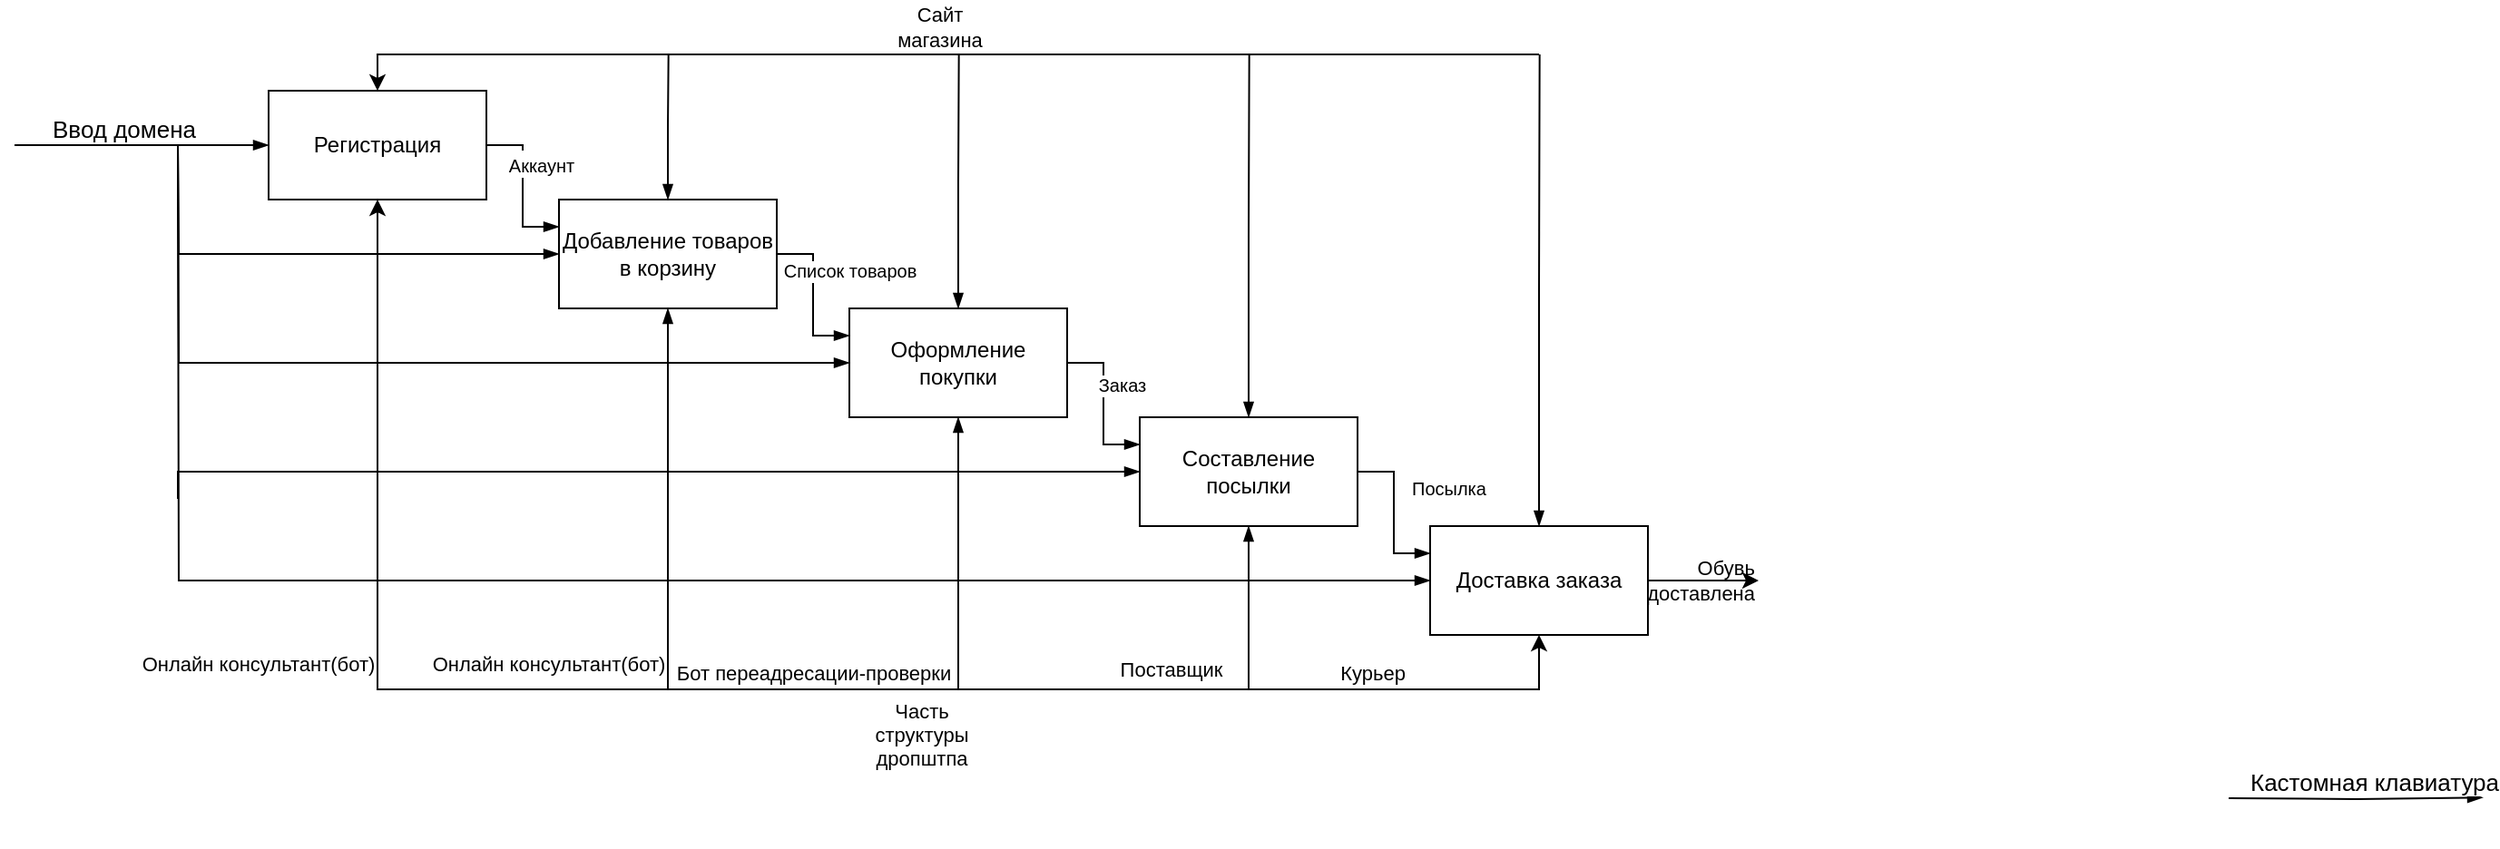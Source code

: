 <mxfile version="20.7.4" type="device"><diagram id="Lqi_z62aEBE6DryJk1SD" name="Страница 1"><mxGraphModel dx="1000" dy="498" grid="1" gridSize="10" guides="1" tooltips="1" connect="1" arrows="1" fold="1" page="1" pageScale="1" pageWidth="827" pageHeight="1169" math="0" shadow="0"><root><mxCell id="0"/><mxCell id="1" parent="0"/><mxCell id="ZWzV4gFd0jP7HCjdoYAS-1" style="edgeStyle=orthogonalEdgeStyle;rounded=0;orthogonalLoop=1;jettySize=auto;html=1;exitX=0;exitY=0.5;exitDx=0;exitDy=0;startArrow=blockThin;startFill=1;endArrow=none;endFill=0;" edge="1" parent="1" source="ZWzV4gFd0jP7HCjdoYAS-5"><mxGeometry relative="1" as="geometry"><mxPoint x="220" y="500" as="targetPoint"/></mxGeometry></mxCell><mxCell id="ZWzV4gFd0jP7HCjdoYAS-2" value="&lt;font style=&quot;font-size: 13px;&quot;&gt;Ввод домена&lt;/font&gt;" style="edgeLabel;html=1;align=center;verticalAlign=middle;resizable=0;points=[];" vertex="1" connectable="0" parent="ZWzV4gFd0jP7HCjdoYAS-1"><mxGeometry x="0.3" y="3" relative="1" as="geometry"><mxPoint x="11" y="-13" as="offset"/></mxGeometry></mxCell><mxCell id="ZWzV4gFd0jP7HCjdoYAS-3" style="edgeStyle=orthogonalEdgeStyle;rounded=0;orthogonalLoop=1;jettySize=auto;html=1;exitX=1;exitY=0.5;exitDx=0;exitDy=0;entryX=0;entryY=0.25;entryDx=0;entryDy=0;fontSize=13;startArrow=none;startFill=0;endArrow=blockThin;endFill=1;" edge="1" parent="1" source="ZWzV4gFd0jP7HCjdoYAS-5" target="ZWzV4gFd0jP7HCjdoYAS-11"><mxGeometry relative="1" as="geometry"/></mxCell><mxCell id="ZWzV4gFd0jP7HCjdoYAS-4" value="&lt;font style=&quot;font-size: 10px;&quot;&gt;Аккаунт&lt;/font&gt;" style="edgeLabel;html=1;align=center;verticalAlign=middle;resizable=0;points=[];fontSize=13;" vertex="1" connectable="0" parent="ZWzV4gFd0jP7HCjdoYAS-3"><mxGeometry x="0.088" y="1" relative="1" as="geometry"><mxPoint x="9" y="-16" as="offset"/></mxGeometry></mxCell><mxCell id="ZWzV4gFd0jP7HCjdoYAS-5" value="Регистрация" style="rounded=0;whiteSpace=wrap;html=1;" vertex="1" parent="1"><mxGeometry x="360" y="470" width="120" height="60" as="geometry"/></mxCell><mxCell id="ZWzV4gFd0jP7HCjdoYAS-6" style="edgeStyle=orthogonalEdgeStyle;rounded=0;orthogonalLoop=1;jettySize=auto;html=1;exitX=1;exitY=0.5;exitDx=0;exitDy=0;entryX=0;entryY=0.25;entryDx=0;entryDy=0;fontSize=10;startArrow=none;startFill=0;endArrow=blockThin;endFill=1;" edge="1" parent="1" source="ZWzV4gFd0jP7HCjdoYAS-11" target="ZWzV4gFd0jP7HCjdoYAS-18"><mxGeometry relative="1" as="geometry"/></mxCell><mxCell id="ZWzV4gFd0jP7HCjdoYAS-7" value="Список товаров" style="edgeLabel;html=1;align=center;verticalAlign=middle;resizable=0;points=[];fontSize=10;" vertex="1" connectable="0" parent="ZWzV4gFd0jP7HCjdoYAS-6"><mxGeometry x="-0.333" relative="1" as="geometry"><mxPoint x="20" as="offset"/></mxGeometry></mxCell><mxCell id="ZWzV4gFd0jP7HCjdoYAS-8" style="edgeStyle=orthogonalEdgeStyle;rounded=0;orthogonalLoop=1;jettySize=auto;html=1;exitX=0.5;exitY=0;exitDx=0;exitDy=0;fontSize=10;startArrow=blockThin;startFill=1;endArrow=none;endFill=0;" edge="1" parent="1" source="ZWzV4gFd0jP7HCjdoYAS-11"><mxGeometry relative="1" as="geometry"><mxPoint x="580.333" y="450" as="targetPoint"/></mxGeometry></mxCell><mxCell id="ZWzV4gFd0jP7HCjdoYAS-9" style="edgeStyle=orthogonalEdgeStyle;rounded=0;orthogonalLoop=1;jettySize=auto;html=1;exitX=0;exitY=0.5;exitDx=0;exitDy=0;fontSize=10;startArrow=blockThin;startFill=1;endArrow=none;endFill=0;" edge="1" parent="1" source="ZWzV4gFd0jP7HCjdoYAS-11"><mxGeometry relative="1" as="geometry"><mxPoint x="310" y="500" as="targetPoint"/></mxGeometry></mxCell><mxCell id="ZWzV4gFd0jP7HCjdoYAS-10" style="edgeStyle=orthogonalEdgeStyle;rounded=0;orthogonalLoop=1;jettySize=auto;html=1;exitX=0.5;exitY=1;exitDx=0;exitDy=0;fontSize=10;startArrow=blockThin;startFill=1;endArrow=none;endFill=0;" edge="1" parent="1" source="ZWzV4gFd0jP7HCjdoYAS-11"><mxGeometry relative="1" as="geometry"><mxPoint x="580" y="800" as="targetPoint"/></mxGeometry></mxCell><mxCell id="ZWzV4gFd0jP7HCjdoYAS-11" value="Добавление товаров в корзину" style="rounded=0;whiteSpace=wrap;html=1;" vertex="1" parent="1"><mxGeometry x="520" y="530" width="120" height="60" as="geometry"/></mxCell><mxCell id="ZWzV4gFd0jP7HCjdoYAS-12" style="edgeStyle=orthogonalEdgeStyle;rounded=0;orthogonalLoop=1;jettySize=auto;html=1;exitX=1;exitY=0.5;exitDx=0;exitDy=0;entryX=0;entryY=0.25;entryDx=0;entryDy=0;fontSize=10;startArrow=none;startFill=0;endArrow=blockThin;endFill=1;" edge="1" parent="1" source="ZWzV4gFd0jP7HCjdoYAS-18" target="ZWzV4gFd0jP7HCjdoYAS-23"><mxGeometry relative="1" as="geometry"/></mxCell><mxCell id="ZWzV4gFd0jP7HCjdoYAS-13" value="Заказ" style="edgeLabel;html=1;align=center;verticalAlign=middle;resizable=0;points=[];fontSize=10;" vertex="1" connectable="0" parent="ZWzV4gFd0jP7HCjdoYAS-12"><mxGeometry x="-0.243" y="1" relative="1" as="geometry"><mxPoint x="9" as="offset"/></mxGeometry></mxCell><mxCell id="ZWzV4gFd0jP7HCjdoYAS-14" style="edgeStyle=orthogonalEdgeStyle;rounded=0;orthogonalLoop=1;jettySize=auto;html=1;exitX=0.5;exitY=0;exitDx=0;exitDy=0;fontSize=10;startArrow=blockThin;startFill=1;endArrow=none;endFill=0;" edge="1" parent="1" source="ZWzV4gFd0jP7HCjdoYAS-18"><mxGeometry relative="1" as="geometry"><mxPoint x="740.333" y="450" as="targetPoint"/></mxGeometry></mxCell><mxCell id="ZWzV4gFd0jP7HCjdoYAS-15" style="edgeStyle=orthogonalEdgeStyle;rounded=0;orthogonalLoop=1;jettySize=auto;html=1;exitX=0;exitY=0.5;exitDx=0;exitDy=0;fontSize=10;startArrow=blockThin;startFill=1;endArrow=none;endFill=0;" edge="1" parent="1" source="ZWzV4gFd0jP7HCjdoYAS-18"><mxGeometry relative="1" as="geometry"><mxPoint x="310" y="500" as="targetPoint"/></mxGeometry></mxCell><mxCell id="ZWzV4gFd0jP7HCjdoYAS-16" style="edgeStyle=orthogonalEdgeStyle;rounded=0;orthogonalLoop=1;jettySize=auto;html=1;exitX=0.5;exitY=1;exitDx=0;exitDy=0;fontSize=10;startArrow=blockThin;startFill=1;endArrow=none;endFill=0;" edge="1" parent="1" source="ZWzV4gFd0jP7HCjdoYAS-18"><mxGeometry relative="1" as="geometry"><mxPoint x="740" y="800" as="targetPoint"/></mxGeometry></mxCell><mxCell id="ZWzV4gFd0jP7HCjdoYAS-17" value="Бот переадресации-проверки" style="edgeLabel;html=1;align=center;verticalAlign=middle;resizable=0;points=[];fontSize=11;" vertex="1" connectable="0" parent="ZWzV4gFd0jP7HCjdoYAS-16"><mxGeometry x="0.797" y="1" relative="1" as="geometry"><mxPoint x="-81" y="6" as="offset"/></mxGeometry></mxCell><mxCell id="ZWzV4gFd0jP7HCjdoYAS-18" value="Оформление покупки" style="rounded=0;whiteSpace=wrap;html=1;" vertex="1" parent="1"><mxGeometry x="680" y="590" width="120" height="60" as="geometry"/></mxCell><mxCell id="ZWzV4gFd0jP7HCjdoYAS-19" style="edgeStyle=orthogonalEdgeStyle;rounded=0;orthogonalLoop=1;jettySize=auto;html=1;exitX=1;exitY=0.5;exitDx=0;exitDy=0;entryX=0;entryY=0.25;entryDx=0;entryDy=0;fontSize=10;startArrow=none;startFill=0;endArrow=blockThin;endFill=1;" edge="1" parent="1" source="ZWzV4gFd0jP7HCjdoYAS-23" target="ZWzV4gFd0jP7HCjdoYAS-30"><mxGeometry relative="1" as="geometry"/></mxCell><mxCell id="ZWzV4gFd0jP7HCjdoYAS-20" value="Посылка" style="edgeLabel;html=1;align=center;verticalAlign=middle;resizable=0;points=[];fontSize=10;" vertex="1" connectable="0" parent="ZWzV4gFd0jP7HCjdoYAS-19"><mxGeometry x="-0.322" y="1" relative="1" as="geometry"><mxPoint x="29" as="offset"/></mxGeometry></mxCell><mxCell id="ZWzV4gFd0jP7HCjdoYAS-21" style="edgeStyle=orthogonalEdgeStyle;rounded=0;orthogonalLoop=1;jettySize=auto;html=1;exitX=0.5;exitY=0;exitDx=0;exitDy=0;fontSize=10;startArrow=blockThin;startFill=1;endArrow=none;endFill=0;" edge="1" parent="1" source="ZWzV4gFd0jP7HCjdoYAS-23"><mxGeometry relative="1" as="geometry"><mxPoint x="900.333" y="450" as="targetPoint"/></mxGeometry></mxCell><mxCell id="ZWzV4gFd0jP7HCjdoYAS-22" style="edgeStyle=orthogonalEdgeStyle;rounded=0;orthogonalLoop=1;jettySize=auto;html=1;exitX=0.5;exitY=1;exitDx=0;exitDy=0;fontSize=10;startArrow=blockThin;startFill=1;endArrow=none;endFill=0;" edge="1" parent="1" source="ZWzV4gFd0jP7HCjdoYAS-23"><mxGeometry relative="1" as="geometry"><mxPoint x="900" y="800" as="targetPoint"/></mxGeometry></mxCell><mxCell id="ZWzV4gFd0jP7HCjdoYAS-23" value="Составление посылки" style="rounded=0;whiteSpace=wrap;html=1;" vertex="1" parent="1"><mxGeometry x="840" y="650" width="120" height="60" as="geometry"/></mxCell><mxCell id="ZWzV4gFd0jP7HCjdoYAS-27" style="edgeStyle=orthogonalEdgeStyle;rounded=0;orthogonalLoop=1;jettySize=auto;html=1;exitX=0.5;exitY=0;exitDx=0;exitDy=0;fontSize=10;startArrow=blockThin;startFill=1;endArrow=none;endFill=0;" edge="1" parent="1" source="ZWzV4gFd0jP7HCjdoYAS-30"><mxGeometry relative="1" as="geometry"><mxPoint x="1060.333" y="450" as="targetPoint"/></mxGeometry></mxCell><mxCell id="ZWzV4gFd0jP7HCjdoYAS-28" style="edgeStyle=orthogonalEdgeStyle;rounded=0;orthogonalLoop=1;jettySize=auto;html=1;exitX=0;exitY=0.5;exitDx=0;exitDy=0;fontSize=10;startArrow=blockThin;startFill=1;endArrow=none;endFill=0;" edge="1" parent="1" source="ZWzV4gFd0jP7HCjdoYAS-30"><mxGeometry relative="1" as="geometry"><mxPoint x="310" y="500" as="targetPoint"/></mxGeometry></mxCell><mxCell id="ZWzV4gFd0jP7HCjdoYAS-55" style="edgeStyle=orthogonalEdgeStyle;rounded=0;orthogonalLoop=1;jettySize=auto;html=1;fontSize=11;" edge="1" parent="1" source="ZWzV4gFd0jP7HCjdoYAS-30" target="ZWzV4gFd0jP7HCjdoYAS-56"><mxGeometry relative="1" as="geometry"><mxPoint x="1220" y="740" as="targetPoint"/></mxGeometry></mxCell><mxCell id="ZWzV4gFd0jP7HCjdoYAS-30" value="Доставка заказа" style="rounded=0;whiteSpace=wrap;html=1;" vertex="1" parent="1"><mxGeometry x="1000" y="710" width="120" height="60" as="geometry"/></mxCell><mxCell id="ZWzV4gFd0jP7HCjdoYAS-38" style="edgeStyle=orthogonalEdgeStyle;rounded=0;orthogonalLoop=1;jettySize=auto;html=1;exitX=1;exitY=0.5;exitDx=0;exitDy=0;fontSize=10;startArrow=none;startFill=0;endArrow=blockThin;endFill=1;" edge="1" parent="1"><mxGeometry relative="1" as="geometry"><mxPoint x="1580" y="859.667" as="targetPoint"/><mxPoint x="1440" y="860" as="sourcePoint"/></mxGeometry></mxCell><mxCell id="ZWzV4gFd0jP7HCjdoYAS-39" value="&lt;font style=&quot;font-size: 13px;&quot;&gt;Кастомная клавиатура&lt;/font&gt;" style="edgeLabel;html=1;align=center;verticalAlign=middle;resizable=0;points=[];fontSize=10;" vertex="1" connectable="0" parent="ZWzV4gFd0jP7HCjdoYAS-38"><mxGeometry x="-0.294" relative="1" as="geometry"><mxPoint x="30" y="-10" as="offset"/></mxGeometry></mxCell><mxCell id="ZWzV4gFd0jP7HCjdoYAS-46" value="Поставщик" style="edgeLabel;html=1;align=center;verticalAlign=middle;resizable=0;points=[];fontSize=11;" vertex="1" connectable="0" parent="1"><mxGeometry x="859.999" y="887.0" as="geometry"><mxPoint x="-3" y="-98" as="offset"/></mxGeometry></mxCell><mxCell id="ZWzV4gFd0jP7HCjdoYAS-47" style="edgeStyle=orthogonalEdgeStyle;rounded=0;orthogonalLoop=1;jettySize=auto;html=1;exitX=0;exitY=0.5;exitDx=0;exitDy=0;fontSize=10;startArrow=blockThin;startFill=1;endArrow=none;endFill=0;" edge="1" parent="1" source="ZWzV4gFd0jP7HCjdoYAS-23"><mxGeometry relative="1" as="geometry"><mxPoint x="310" y="695" as="targetPoint"/><mxPoint x="1010" y="750" as="sourcePoint"/><Array as="points"><mxPoint x="310" y="680"/></Array></mxGeometry></mxCell><mxCell id="ZWzV4gFd0jP7HCjdoYAS-48" value="Курьер" style="edgeLabel;html=1;align=center;verticalAlign=middle;resizable=0;points=[];fontSize=11;" vertex="1" connectable="0" parent="1"><mxGeometry x="1019.999" y="887.0" as="geometry"><mxPoint x="-52" y="-96" as="offset"/></mxGeometry></mxCell><mxCell id="ZWzV4gFd0jP7HCjdoYAS-49" value="Онлайн консультант(бот)" style="edgeLabel;html=1;align=center;verticalAlign=middle;resizable=0;points=[];fontSize=11;" vertex="1" connectable="0" parent="1"><mxGeometry x="509.999" y="780.0" as="geometry"><mxPoint x="4" y="6" as="offset"/></mxGeometry></mxCell><mxCell id="ZWzV4gFd0jP7HCjdoYAS-50" value="Онлайн консультант(бот)" style="edgeLabel;html=1;align=center;verticalAlign=middle;resizable=0;points=[];fontSize=11;" vertex="1" connectable="0" parent="1"><mxGeometry x="349.999" y="780.0" as="geometry"><mxPoint x="4" y="6" as="offset"/></mxGeometry></mxCell><mxCell id="ZWzV4gFd0jP7HCjdoYAS-53" value="" style="endArrow=classic;html=1;rounded=0;fontSize=11;entryX=0.5;entryY=0;entryDx=0;entryDy=0;" edge="1" parent="1" target="ZWzV4gFd0jP7HCjdoYAS-5"><mxGeometry width="50" height="50" relative="1" as="geometry"><mxPoint x="1060" y="450" as="sourcePoint"/><mxPoint x="910" y="520" as="targetPoint"/><Array as="points"><mxPoint x="740" y="450"/><mxPoint x="580" y="450"/><mxPoint x="420" y="450"/></Array></mxGeometry></mxCell><mxCell id="ZWzV4gFd0jP7HCjdoYAS-54" value="" style="endArrow=classic;startArrow=classic;html=1;rounded=0;fontSize=11;entryX=0.5;entryY=1;entryDx=0;entryDy=0;exitX=0.5;exitY=1;exitDx=0;exitDy=0;" edge="1" parent="1" source="ZWzV4gFd0jP7HCjdoYAS-30" target="ZWzV4gFd0jP7HCjdoYAS-5"><mxGeometry width="50" height="50" relative="1" as="geometry"><mxPoint x="640" y="750" as="sourcePoint"/><mxPoint x="690" y="700" as="targetPoint"/><Array as="points"><mxPoint x="1060" y="800"/><mxPoint x="420" y="800"/></Array></mxGeometry></mxCell><mxCell id="ZWzV4gFd0jP7HCjdoYAS-56" value="Обувь доставлена" style="text;html=1;strokeColor=none;fillColor=none;align=right;verticalAlign=middle;whiteSpace=wrap;rounded=0;fontSize=11;labelPosition=left;verticalLabelPosition=middle;" vertex="1" parent="1"><mxGeometry x="1181" y="725" width="60" height="30" as="geometry"/></mxCell><mxCell id="ZWzV4gFd0jP7HCjdoYAS-57" value="Сайт магазина" style="text;html=1;strokeColor=none;fillColor=none;align=center;verticalAlign=middle;whiteSpace=wrap;rounded=0;fontSize=11;" vertex="1" parent="1"><mxGeometry x="700" y="420" width="60" height="30" as="geometry"/></mxCell><mxCell id="ZWzV4gFd0jP7HCjdoYAS-58" value="Часть структуры дропштпа" style="text;html=1;strokeColor=none;fillColor=none;align=center;verticalAlign=middle;whiteSpace=wrap;rounded=0;fontSize=11;" vertex="1" parent="1"><mxGeometry x="690" y="810" width="60" height="30" as="geometry"/></mxCell></root></mxGraphModel></diagram></mxfile>